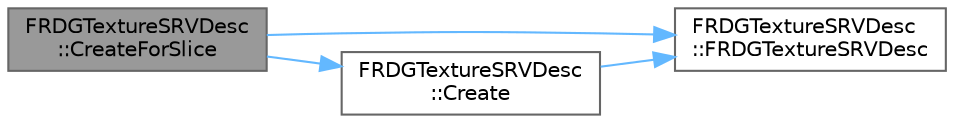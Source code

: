 digraph "FRDGTextureSRVDesc::CreateForSlice"
{
 // INTERACTIVE_SVG=YES
 // LATEX_PDF_SIZE
  bgcolor="transparent";
  edge [fontname=Helvetica,fontsize=10,labelfontname=Helvetica,labelfontsize=10];
  node [fontname=Helvetica,fontsize=10,shape=box,height=0.2,width=0.4];
  rankdir="LR";
  Node1 [id="Node000001",label="FRDGTextureSRVDesc\l::CreateForSlice",height=0.2,width=0.4,color="gray40", fillcolor="grey60", style="filled", fontcolor="black",tooltip="Create SRV that access one specific slice."];
  Node1 -> Node2 [id="edge1_Node000001_Node000002",color="steelblue1",style="solid",tooltip=" "];
  Node2 [id="Node000002",label="FRDGTextureSRVDesc\l::FRDGTextureSRVDesc",height=0.2,width=0.4,color="grey40", fillcolor="white", style="filled",URL="$d5/d3a/classFRDGTextureSRVDesc.html#abc106d98ee346aa4975f9ae95728595b",tooltip=" "];
  Node1 -> Node3 [id="edge2_Node000001_Node000003",color="steelblue1",style="solid",tooltip=" "];
  Node3 [id="Node000003",label="FRDGTextureSRVDesc\l::Create",height=0.2,width=0.4,color="grey40", fillcolor="white", style="filled",URL="$d5/d3a/classFRDGTextureSRVDesc.html#af287f10c26f4cbb89186fbd6401827b1",tooltip="Create SRV that access all sub resources of texture."];
  Node3 -> Node2 [id="edge3_Node000003_Node000002",color="steelblue1",style="solid",tooltip=" "];
}
